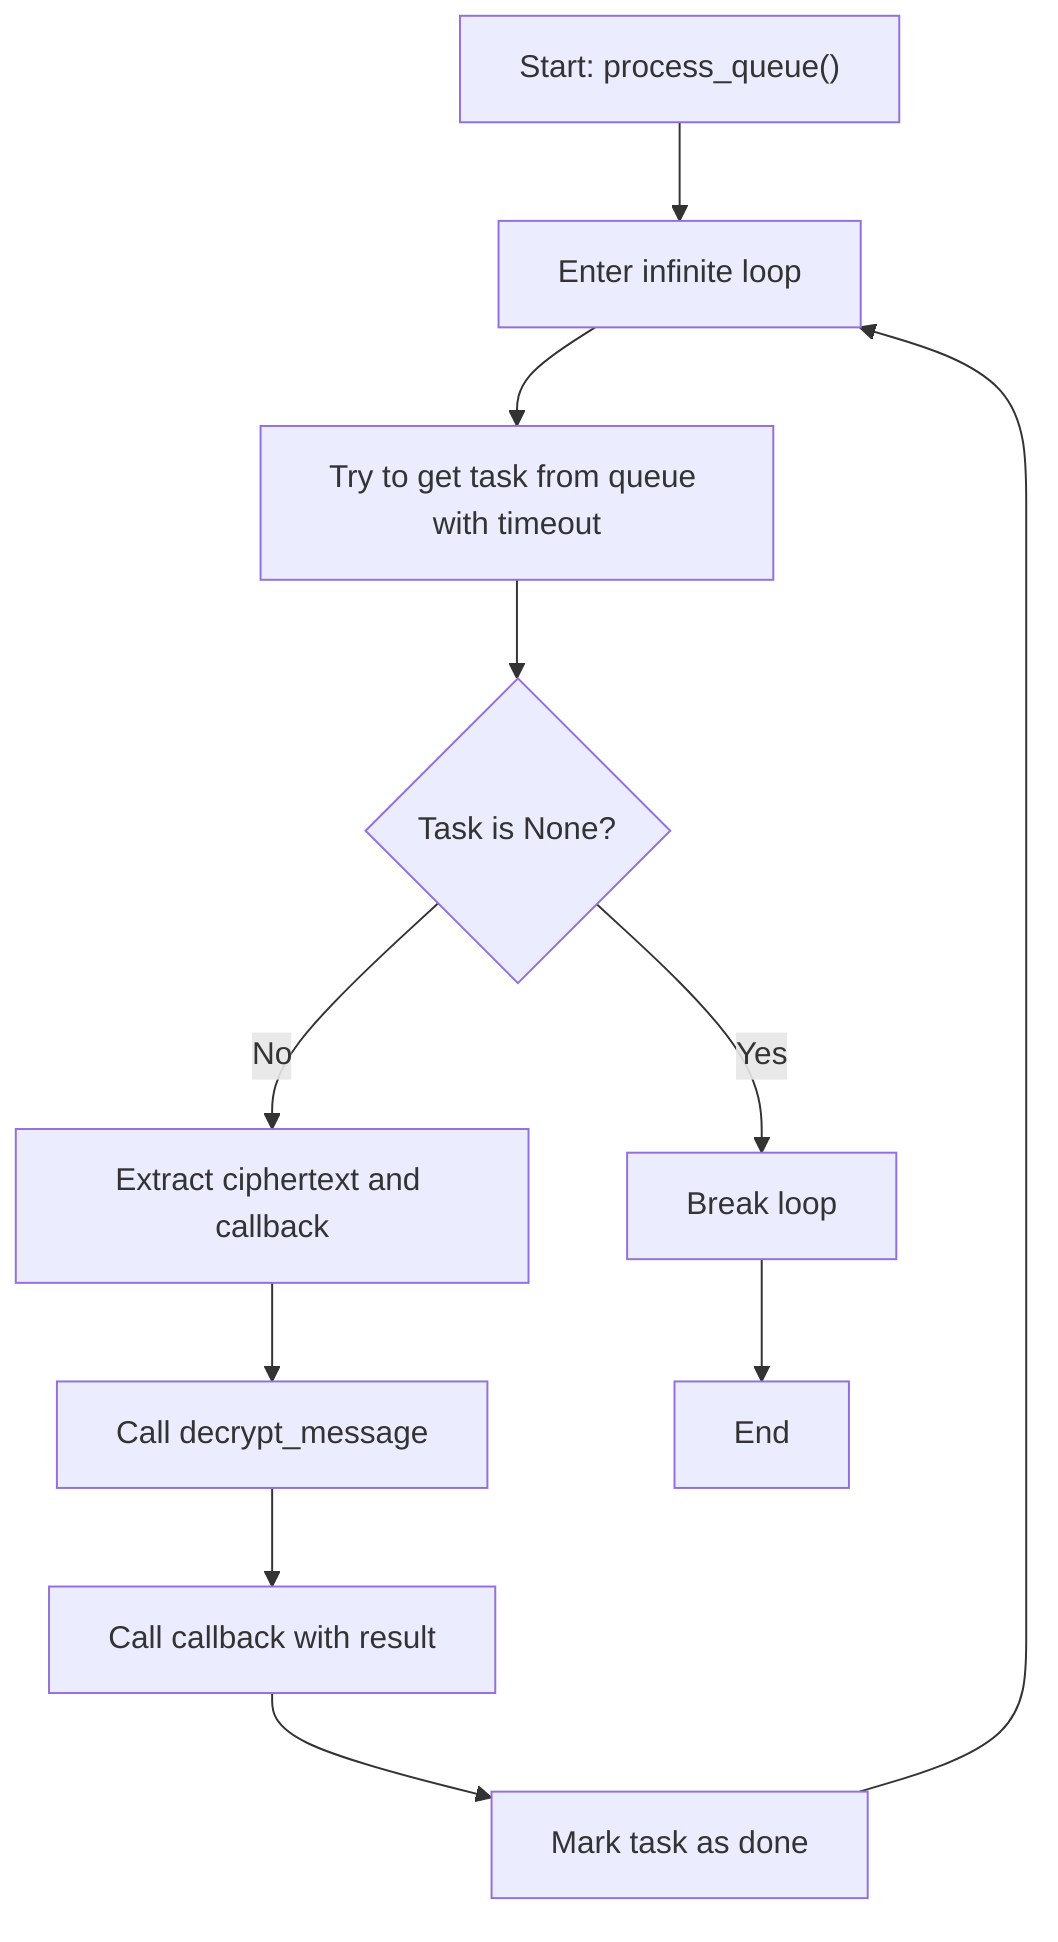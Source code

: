 graph TD;
    A["Start: process_queue()"] --> B["Enter infinite loop"]
    B --> C["Try to get task from queue with timeout"]
    C --> D{"Task is None?"}
    D -->|Yes| E["Break loop"]
    D -->|No| F["Extract ciphertext and callback"]
    F --> G["Call decrypt_message"]
    G --> H["Call callback with result"]
    H --> I["Mark task as done"]
    I --> B
    E --> J["End"]